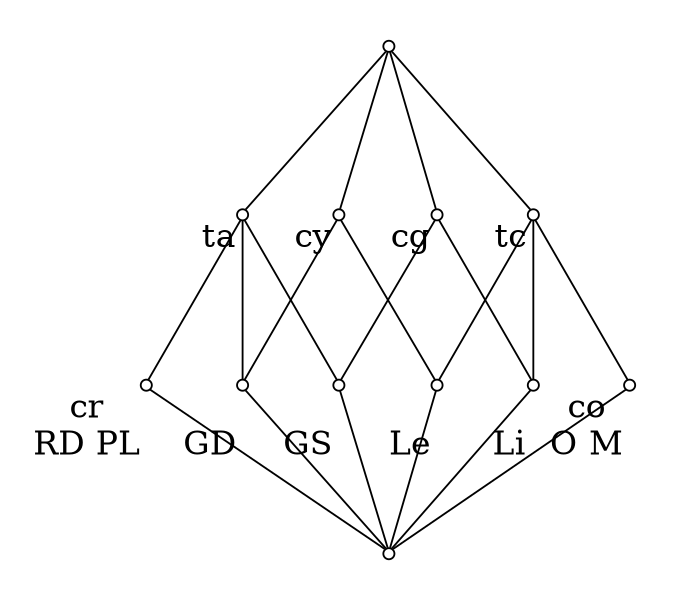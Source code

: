 digraph {
	rankdir=BT;
	pad=0.25;
	ratio=expand;
	size="8,4";
	node[shape="circle",width="0.08",labelloc=t,fontsize=18.0];
	edge[arrowhead=none];

	c0 [label="",xlp="20,-72",xlabel=""];

	c1 [label="",xlp="20,-72",xlabel=<cy> ];

	c2 [label="",xlp="20,-72",xlabel=<cg> ];

	c3 [label="",xlp="20,-72",xlabel=<ta> ];

	c4 [label="",xlp="20,-72",xlabel=< <BR/>GD> ];

	c5 [label="",xlp="20,-72",xlabel=< <BR/>GS> ];

	c6 [label="",xlp="20,-72",xlabel=<cr<BR/>RD PL>];

	c7 [label="",xlp="20,-72",xlabel=<tc> ];

	c8 [label="",xlp="20,-72",xlabel=< <BR/>Le> ];

	c9 [label="",xlp="20,-72",xlabel=< <BR/>Li> ];

	c10 [label="",xlp="20,-72",xlabel=<co<BR/>O M> ];

	c11 [label="",xlp="20,-72",xlabel="" ];

	# Edges for c0
	# Edges for c1
	c1 -> c0;
	# Edges for c2
	c2 -> c0;
	# Edges for c3
	c3 -> c0;
	# Edges for c4
	c4 -> c1;
	c4 -> c3;
	# Edges for c5
	c5 -> c2;
	c5 -> c3;
	# Edges for c6
	c6 -> c3;
	# Edges for c7
	c7 -> c0;
	# Edges for c8
	c8 -> c1;
	c8 -> c7;
	# Edges for c9
	c9 -> c2;
	c9 -> c7;
	# Edges for c10
	c10 -> c7;
	# Edges for c11
	c11 -> c4;
	c11 -> c5;
	c11 -> c6;
	c11 -> c8;
	c11 -> c9;
	c11 -> c10;
}

